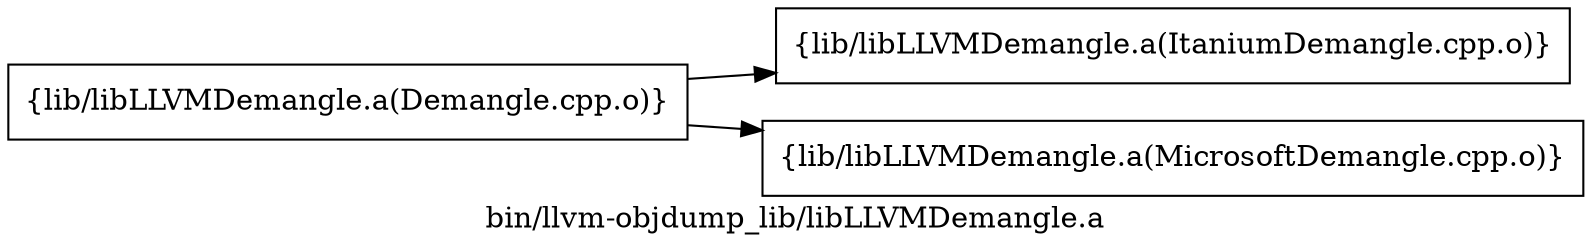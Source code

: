 digraph "bin/llvm-objdump_lib/libLLVMDemangle.a" {
	label="bin/llvm-objdump_lib/libLLVMDemangle.a";
	rankdir=LR;
	{ rank=same; Node0x564b0ad9c648;  }
	{ rank=same; Node0x564b0ad9c648;  }

	Node0x564b0ad9c648 [shape=record,shape=box,group=0,label="{lib/libLLVMDemangle.a(Demangle.cpp.o)}"];
	Node0x564b0ad9c648 -> Node0x564b0ad9a5c8;
	Node0x564b0ad9c648 -> Node0x564b0ad9b748;
	Node0x564b0ad9b748 [shape=record,shape=box,group=0,label="{lib/libLLVMDemangle.a(MicrosoftDemangle.cpp.o)}"];
	Node0x564b0ad9a5c8 [shape=record,shape=box,group=0,label="{lib/libLLVMDemangle.a(ItaniumDemangle.cpp.o)}"];
}
